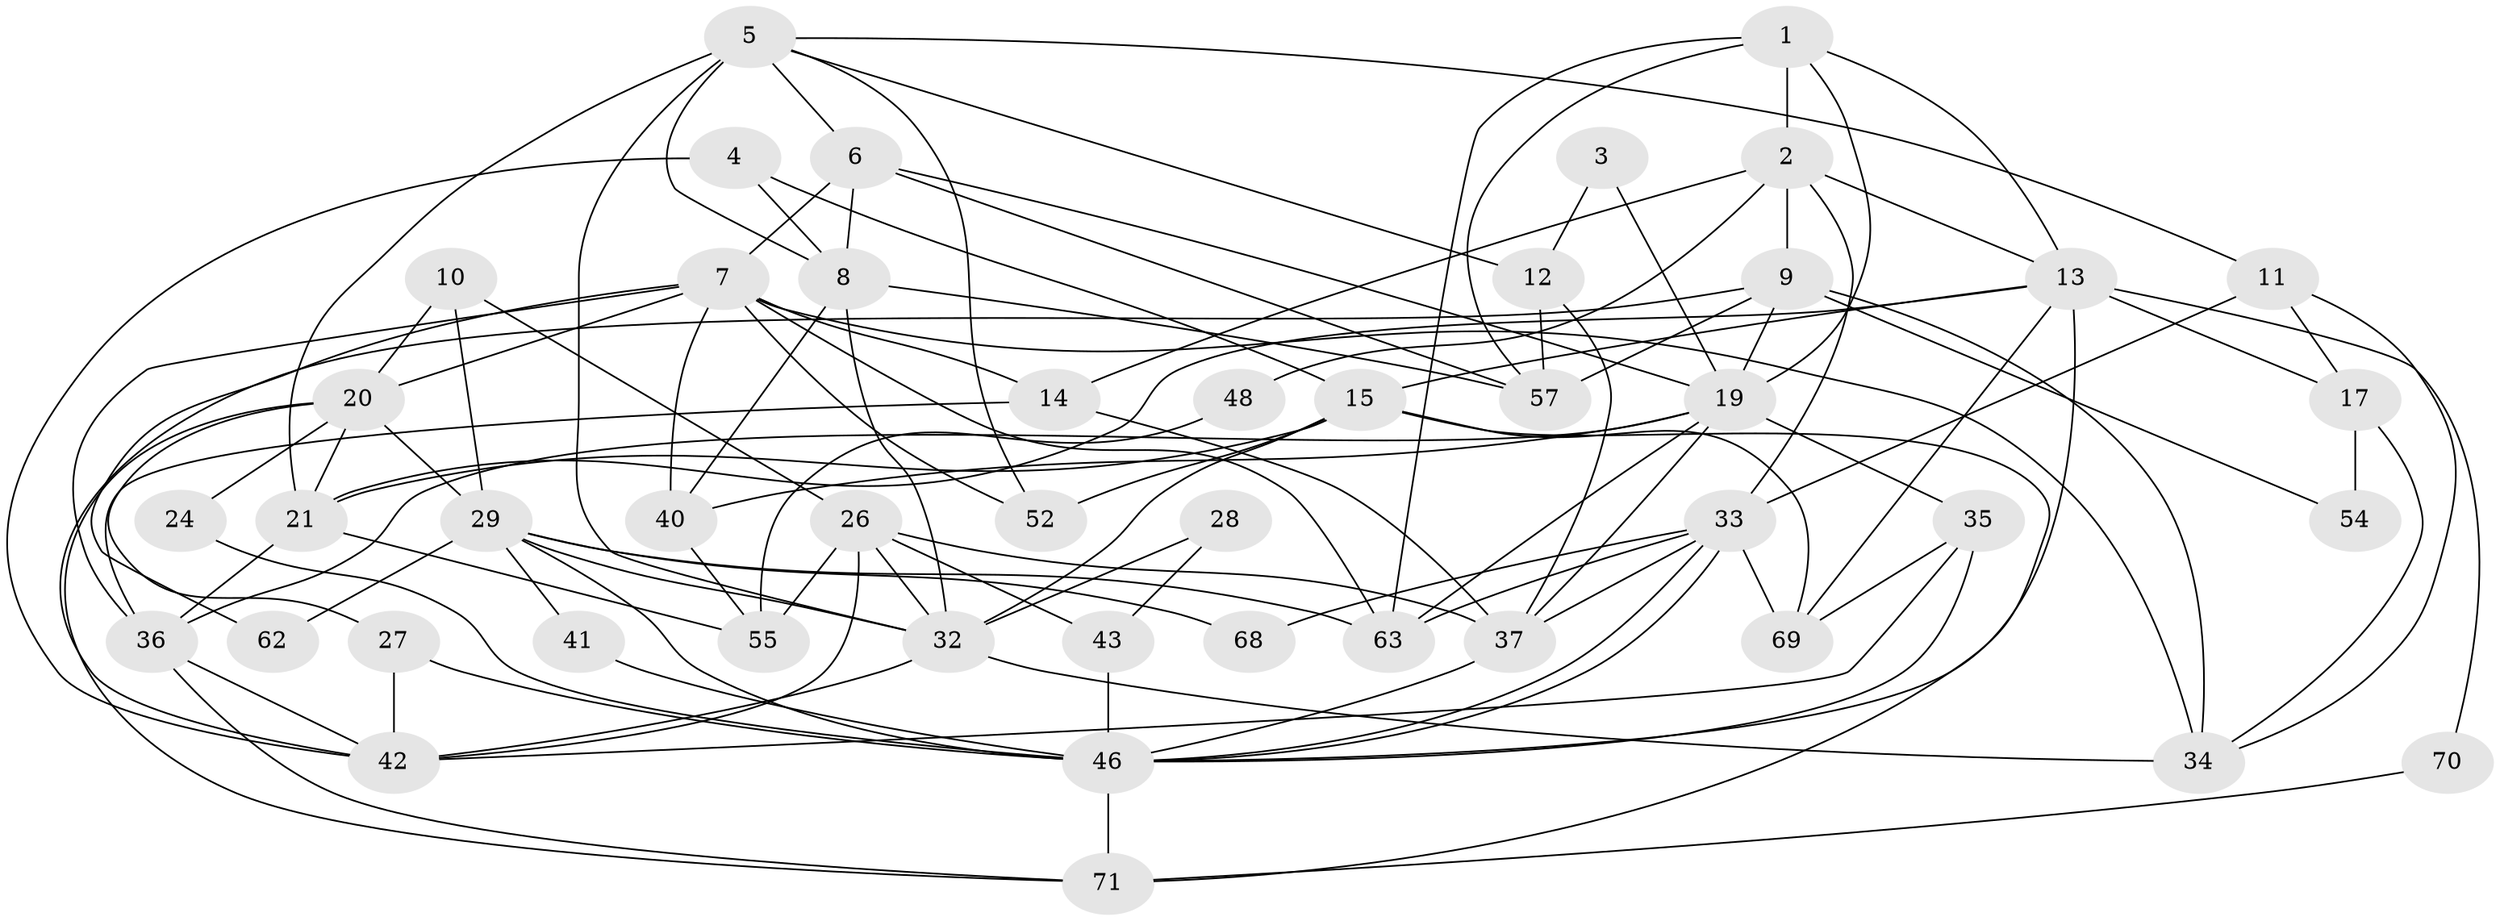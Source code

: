 // original degree distribution, {5: 0.18055555555555555, 3: 0.18055555555555555, 2: 0.19444444444444445, 4: 0.2777777777777778, 6: 0.125, 7: 0.027777777777777776, 8: 0.013888888888888888}
// Generated by graph-tools (version 1.1) at 2025/41/03/06/25 10:41:54]
// undirected, 46 vertices, 113 edges
graph export_dot {
graph [start="1"]
  node [color=gray90,style=filled];
  1 [super="+22"];
  2 [super="+58"];
  3;
  4;
  5 [super="+18"];
  6 [super="+25"];
  7 [super="+51"];
  8 [super="+64"];
  9 [super="+56"];
  10;
  11 [super="+49"];
  12;
  13 [super="+16"];
  14 [super="+50"];
  15 [super="+23"];
  17 [super="+30"];
  19 [super="+44"];
  20 [super="+53"];
  21 [super="+66"];
  24;
  26 [super="+31"];
  27;
  28;
  29 [super="+45"];
  32 [super="+39"];
  33 [super="+38"];
  34;
  35 [super="+67"];
  36 [super="+61"];
  37 [super="+47"];
  40;
  41;
  42 [super="+60"];
  43;
  46 [super="+65"];
  48;
  52;
  54;
  55;
  57 [super="+59"];
  62;
  63 [super="+72"];
  68;
  69;
  70;
  71;
  1 -- 57;
  1 -- 63;
  1 -- 19;
  1 -- 2;
  1 -- 13;
  2 -- 14;
  2 -- 48;
  2 -- 33;
  2 -- 13;
  2 -- 9;
  3 -- 19;
  3 -- 12;
  4 -- 8;
  4 -- 15;
  4 -- 42;
  5 -- 6;
  5 -- 32 [weight=2];
  5 -- 8;
  5 -- 52;
  5 -- 21;
  5 -- 12;
  5 -- 11;
  6 -- 8 [weight=2];
  6 -- 19;
  6 -- 7;
  6 -- 57;
  7 -- 14;
  7 -- 20;
  7 -- 34;
  7 -- 52;
  7 -- 36;
  7 -- 40;
  7 -- 62;
  7 -- 63;
  8 -- 40;
  8 -- 57;
  8 -- 32;
  9 -- 34;
  9 -- 42;
  9 -- 19;
  9 -- 54;
  9 -- 57;
  10 -- 26;
  10 -- 20;
  10 -- 29;
  11 -- 33;
  11 -- 17;
  11 -- 34;
  12 -- 37;
  12 -- 57;
  13 -- 69;
  13 -- 46;
  13 -- 70;
  13 -- 15;
  13 -- 21;
  13 -- 17;
  14 -- 36;
  14 -- 37;
  15 -- 69;
  15 -- 32;
  15 -- 52;
  15 -- 71;
  15 -- 21;
  17 -- 34;
  17 -- 54;
  19 -- 40;
  19 -- 35;
  19 -- 36;
  19 -- 37;
  19 -- 63;
  20 -- 21;
  20 -- 71;
  20 -- 24;
  20 -- 27;
  20 -- 29;
  21 -- 36;
  21 -- 55;
  24 -- 46;
  26 -- 55;
  26 -- 43;
  26 -- 37;
  26 -- 32;
  26 -- 42;
  27 -- 46;
  27 -- 42;
  28 -- 43;
  28 -- 32;
  29 -- 63;
  29 -- 68;
  29 -- 46;
  29 -- 32;
  29 -- 41;
  29 -- 62;
  32 -- 42;
  32 -- 34;
  33 -- 46;
  33 -- 46;
  33 -- 37;
  33 -- 68;
  33 -- 69;
  33 -- 63;
  35 -- 46;
  35 -- 42 [weight=2];
  35 -- 69;
  36 -- 42 [weight=2];
  36 -- 71;
  37 -- 46;
  40 -- 55;
  41 -- 46 [weight=2];
  43 -- 46;
  46 -- 71;
  48 -- 55;
  70 -- 71;
}
